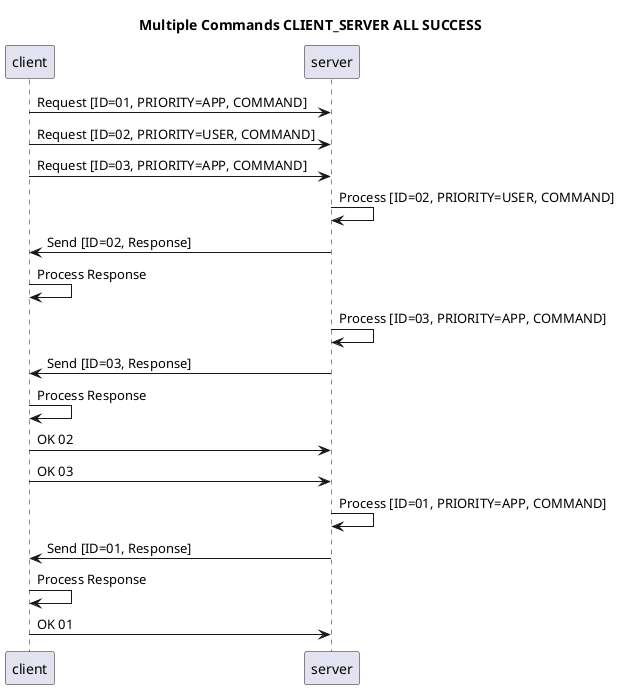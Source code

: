@startuml "Multiple Commands"

title "Multiple Commands CLIENT_SERVER ALL SUCCESS"
participant client
participant server

client -> server: Request [ID=01, PRIORITY=APP, COMMAND]
client -> server: Request [ID=02, PRIORITY=USER, COMMAND]
client -> server: Request [ID=03, PRIORITY=APP, COMMAND]

server -> server: Process [ID=02, PRIORITY=USER, COMMAND]
server -> client: Send [ID=02, Response]
client -> client: Process Response

server -> server: Process [ID=03, PRIORITY=APP, COMMAND]
server -> client: Send [ID=03, Response]
client -> client: Process Response

client -> server: OK 02
client -> server: OK 03

server -> server: Process [ID=01, PRIORITY=APP, COMMAND]
server -> client: Send [ID=01, Response]
client -> client: Process Response
client -> server: OK 01

@enduml